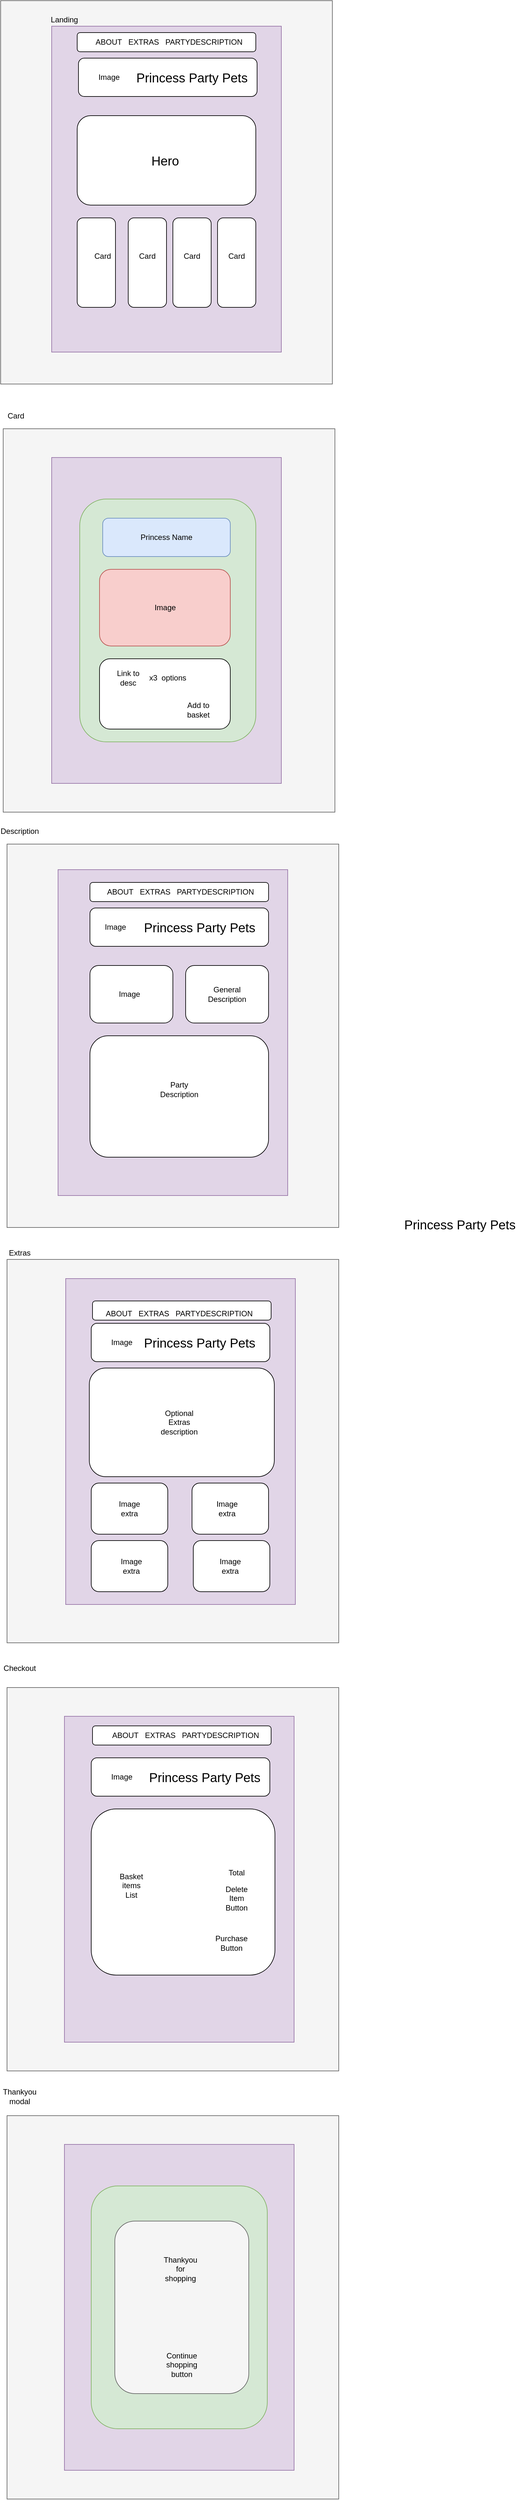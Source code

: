 <mxfile version="14.9.3" type="device"><diagram id="DRDe3S2MfYwE1VRhgW1s" name="Page-1"><mxGraphModel dx="1483" dy="806" grid="1" gridSize="10" guides="1" tooltips="1" connect="1" arrows="1" fold="1" page="1" pageScale="1" pageWidth="827" pageHeight="1169" math="0" shadow="0"><root><mxCell id="0"/><mxCell id="1" parent="0"/><mxCell id="31rUOJhyn6gNvEXqGk56-1" value="" style="rounded=0;whiteSpace=wrap;html=1;fillColor=#f5f5f5;strokeColor=#666666;fontColor=#333333;" vertex="1" parent="1"><mxGeometry x="170" y="40" width="520" height="600" as="geometry"/></mxCell><mxCell id="31rUOJhyn6gNvEXqGk56-2" value="" style="rounded=0;whiteSpace=wrap;html=1;fillColor=#e1d5e7;strokeColor=#9673a6;" vertex="1" parent="1"><mxGeometry x="250" y="80" width="360" height="510" as="geometry"/></mxCell><mxCell id="31rUOJhyn6gNvEXqGk56-3" value="" style="rounded=1;whiteSpace=wrap;html=1;" vertex="1" parent="1"><mxGeometry x="292" y="130" width="280" height="60" as="geometry"/></mxCell><mxCell id="31rUOJhyn6gNvEXqGk56-4" value="&lt;font style=&quot;font-size: 20px&quot;&gt;Princess Party Pets&lt;/font&gt;" style="text;html=1;strokeColor=none;fillColor=none;align=center;verticalAlign=middle;whiteSpace=wrap;rounded=0;" vertex="1" parent="1"><mxGeometry x="380" y="135" width="180" height="50" as="geometry"/></mxCell><mxCell id="31rUOJhyn6gNvEXqGk56-5" value="Image" style="text;html=1;strokeColor=none;fillColor=none;align=center;verticalAlign=middle;whiteSpace=wrap;rounded=0;" vertex="1" parent="1"><mxGeometry x="320" y="150" width="40" height="20" as="geometry"/></mxCell><mxCell id="31rUOJhyn6gNvEXqGk56-7" value="" style="rounded=1;whiteSpace=wrap;html=1;" vertex="1" parent="1"><mxGeometry x="290" y="220" width="280" height="140" as="geometry"/></mxCell><mxCell id="31rUOJhyn6gNvEXqGk56-8" value="&lt;font style=&quot;font-size: 20px&quot;&gt;Hero&lt;/font&gt;" style="text;html=1;strokeColor=none;fillColor=none;align=center;verticalAlign=middle;whiteSpace=wrap;rounded=0;" vertex="1" parent="1"><mxGeometry x="407.5" y="280" width="40" height="20" as="geometry"/></mxCell><mxCell id="31rUOJhyn6gNvEXqGk56-10" value="" style="rounded=1;whiteSpace=wrap;html=1;" vertex="1" parent="1"><mxGeometry x="290" y="380" width="60" height="140" as="geometry"/></mxCell><mxCell id="31rUOJhyn6gNvEXqGk56-11" value="" style="rounded=1;whiteSpace=wrap;html=1;" vertex="1" parent="1"><mxGeometry x="370" y="380" width="60" height="140" as="geometry"/></mxCell><mxCell id="31rUOJhyn6gNvEXqGk56-12" value="" style="rounded=1;whiteSpace=wrap;html=1;" vertex="1" parent="1"><mxGeometry x="440" y="380" width="60" height="140" as="geometry"/></mxCell><mxCell id="31rUOJhyn6gNvEXqGk56-13" value="" style="rounded=1;whiteSpace=wrap;html=1;" vertex="1" parent="1"><mxGeometry x="510" y="380" width="60" height="140" as="geometry"/></mxCell><mxCell id="31rUOJhyn6gNvEXqGk56-15" value="Card" style="text;html=1;strokeColor=none;fillColor=none;align=center;verticalAlign=middle;whiteSpace=wrap;rounded=0;" vertex="1" parent="1"><mxGeometry x="310" y="430" width="40" height="20" as="geometry"/></mxCell><mxCell id="31rUOJhyn6gNvEXqGk56-17" value="Card" style="text;html=1;strokeColor=none;fillColor=none;align=center;verticalAlign=middle;whiteSpace=wrap;rounded=0;" vertex="1" parent="1"><mxGeometry x="380" y="430" width="40" height="20" as="geometry"/></mxCell><mxCell id="31rUOJhyn6gNvEXqGk56-19" value="Card" style="text;html=1;strokeColor=none;fillColor=none;align=center;verticalAlign=middle;whiteSpace=wrap;rounded=0;" vertex="1" parent="1"><mxGeometry x="450" y="430" width="40" height="20" as="geometry"/></mxCell><mxCell id="31rUOJhyn6gNvEXqGk56-20" value="Card" style="text;html=1;strokeColor=none;fillColor=none;align=center;verticalAlign=middle;whiteSpace=wrap;rounded=0;" vertex="1" parent="1"><mxGeometry x="520" y="430" width="40" height="20" as="geometry"/></mxCell><mxCell id="31rUOJhyn6gNvEXqGk56-21" value="Landing" style="text;html=1;strokeColor=none;fillColor=none;align=center;verticalAlign=middle;whiteSpace=wrap;rounded=0;" vertex="1" parent="1"><mxGeometry x="250" y="60" width="40" height="20" as="geometry"/></mxCell><mxCell id="31rUOJhyn6gNvEXqGk56-22" value="" style="rounded=0;whiteSpace=wrap;html=1;fillColor=#f5f5f5;strokeColor=#666666;fontColor=#333333;" vertex="1" parent="1"><mxGeometry x="174" y="710" width="520" height="600" as="geometry"/></mxCell><mxCell id="31rUOJhyn6gNvEXqGk56-23" value="Card" style="text;html=1;strokeColor=none;fillColor=none;align=center;verticalAlign=middle;whiteSpace=wrap;rounded=0;" vertex="1" parent="1"><mxGeometry x="174" y="680" width="40" height="20" as="geometry"/></mxCell><mxCell id="31rUOJhyn6gNvEXqGk56-24" value="" style="rounded=0;whiteSpace=wrap;html=1;fillColor=#e1d5e7;strokeColor=#9673a6;" vertex="1" parent="1"><mxGeometry x="250" y="755" width="360" height="510" as="geometry"/></mxCell><mxCell id="31rUOJhyn6gNvEXqGk56-25" value="" style="rounded=1;whiteSpace=wrap;html=1;fillColor=#d5e8d4;strokeColor=#82b366;" vertex="1" parent="1"><mxGeometry x="294" y="820" width="276" height="380" as="geometry"/></mxCell><mxCell id="31rUOJhyn6gNvEXqGk56-27" value="Princess Name" style="rounded=1;whiteSpace=wrap;html=1;fillColor=#dae8fc;strokeColor=#6c8ebf;" vertex="1" parent="1"><mxGeometry x="330" y="850" width="200" height="60" as="geometry"/></mxCell><mxCell id="31rUOJhyn6gNvEXqGk56-28" value="" style="rounded=1;whiteSpace=wrap;html=1;fillColor=#f8cecc;strokeColor=#b85450;" vertex="1" parent="1"><mxGeometry x="325" y="930" width="205" height="120" as="geometry"/></mxCell><mxCell id="31rUOJhyn6gNvEXqGk56-30" value="Image" style="text;html=1;strokeColor=none;fillColor=none;align=center;verticalAlign=middle;whiteSpace=wrap;rounded=0;" vertex="1" parent="1"><mxGeometry x="407.5" y="980" width="40" height="20" as="geometry"/></mxCell><mxCell id="31rUOJhyn6gNvEXqGk56-31" value="" style="rounded=1;whiteSpace=wrap;html=1;" vertex="1" parent="1"><mxGeometry x="325" y="1070" width="205" height="110" as="geometry"/></mxCell><mxCell id="31rUOJhyn6gNvEXqGk56-32" value="x3&amp;nbsp; options" style="text;html=1;strokeColor=none;fillColor=none;align=center;verticalAlign=middle;whiteSpace=wrap;rounded=0;" vertex="1" parent="1"><mxGeometry x="352" y="1080" width="160" height="40" as="geometry"/></mxCell><mxCell id="31rUOJhyn6gNvEXqGk56-33" value="" style="rounded=1;whiteSpace=wrap;html=1;" vertex="1" parent="1"><mxGeometry x="290" y="90" width="280" height="30" as="geometry"/></mxCell><mxCell id="31rUOJhyn6gNvEXqGk56-36" value="Link to desc" style="text;html=1;strokeColor=none;fillColor=none;align=center;verticalAlign=middle;whiteSpace=wrap;rounded=0;" vertex="1" parent="1"><mxGeometry x="350" y="1090" width="40" height="20" as="geometry"/></mxCell><mxCell id="31rUOJhyn6gNvEXqGk56-38" value="Add to basket" style="text;html=1;strokeColor=none;fillColor=none;align=center;verticalAlign=middle;whiteSpace=wrap;rounded=0;" vertex="1" parent="1"><mxGeometry x="460" y="1140" width="40" height="20" as="geometry"/></mxCell><mxCell id="31rUOJhyn6gNvEXqGk56-40" value="" style="rounded=0;whiteSpace=wrap;html=1;fillColor=#f5f5f5;strokeColor=#666666;fontColor=#333333;" vertex="1" parent="1"><mxGeometry x="180" y="1360" width="520" height="600" as="geometry"/></mxCell><mxCell id="31rUOJhyn6gNvEXqGk56-42" value="Description" style="text;html=1;strokeColor=none;fillColor=none;align=center;verticalAlign=middle;whiteSpace=wrap;rounded=0;" vertex="1" parent="1"><mxGeometry x="180" y="1330" width="40" height="20" as="geometry"/></mxCell><mxCell id="31rUOJhyn6gNvEXqGk56-45" value="" style="rounded=0;whiteSpace=wrap;html=1;fillColor=#e1d5e7;strokeColor=#9673a6;" vertex="1" parent="1"><mxGeometry x="260" y="1400" width="360" height="510" as="geometry"/></mxCell><mxCell id="31rUOJhyn6gNvEXqGk56-46" value="" style="rounded=1;whiteSpace=wrap;html=1;" vertex="1" parent="1"><mxGeometry x="310" y="1420" width="280" height="30" as="geometry"/></mxCell><mxCell id="31rUOJhyn6gNvEXqGk56-47" value="" style="rounded=1;whiteSpace=wrap;html=1;" vertex="1" parent="1"><mxGeometry x="310" y="1460" width="280" height="60" as="geometry"/></mxCell><mxCell id="31rUOJhyn6gNvEXqGk56-48" value="&lt;font style=&quot;font-size: 20px&quot;&gt;Princess Party Pets&lt;/font&gt;" style="text;html=1;strokeColor=none;fillColor=none;align=center;verticalAlign=middle;whiteSpace=wrap;rounded=0;" vertex="1" parent="1"><mxGeometry x="392" y="1465" width="180" height="50" as="geometry"/></mxCell><mxCell id="31rUOJhyn6gNvEXqGk56-49" value="Image" style="text;html=1;strokeColor=none;fillColor=none;align=center;verticalAlign=middle;whiteSpace=wrap;rounded=0;" vertex="1" parent="1"><mxGeometry x="330" y="1480" width="40" height="20" as="geometry"/></mxCell><mxCell id="31rUOJhyn6gNvEXqGk56-50" value="" style="rounded=1;whiteSpace=wrap;html=1;" vertex="1" parent="1"><mxGeometry x="310" y="1550" width="130" height="90" as="geometry"/></mxCell><mxCell id="31rUOJhyn6gNvEXqGk56-51" value="" style="rounded=1;whiteSpace=wrap;html=1;" vertex="1" parent="1"><mxGeometry x="460" y="1550" width="130" height="90" as="geometry"/></mxCell><mxCell id="31rUOJhyn6gNvEXqGk56-52" value="Image" style="text;html=1;strokeColor=none;fillColor=none;align=center;verticalAlign=middle;whiteSpace=wrap;rounded=0;" vertex="1" parent="1"><mxGeometry x="352" y="1585" width="40" height="20" as="geometry"/></mxCell><mxCell id="31rUOJhyn6gNvEXqGk56-53" value="General Description" style="text;html=1;strokeColor=none;fillColor=none;align=center;verticalAlign=middle;whiteSpace=wrap;rounded=0;" vertex="1" parent="1"><mxGeometry x="505" y="1585" width="40" height="20" as="geometry"/></mxCell><mxCell id="31rUOJhyn6gNvEXqGk56-54" value="" style="rounded=1;whiteSpace=wrap;html=1;" vertex="1" parent="1"><mxGeometry x="310" y="1660" width="280" height="190" as="geometry"/></mxCell><mxCell id="31rUOJhyn6gNvEXqGk56-55" value="Party Description" style="text;html=1;strokeColor=none;fillColor=none;align=center;verticalAlign=middle;whiteSpace=wrap;rounded=0;" vertex="1" parent="1"><mxGeometry x="430" y="1734" width="40" height="20" as="geometry"/></mxCell><mxCell id="31rUOJhyn6gNvEXqGk56-57" value="" style="rounded=0;whiteSpace=wrap;html=1;fillColor=#f5f5f5;strokeColor=#666666;fontColor=#333333;" vertex="1" parent="1"><mxGeometry x="180" y="2010" width="520" height="600" as="geometry"/></mxCell><mxCell id="31rUOJhyn6gNvEXqGk56-58" value="Extras" style="text;html=1;strokeColor=none;fillColor=none;align=center;verticalAlign=middle;whiteSpace=wrap;rounded=0;" vertex="1" parent="1"><mxGeometry x="180" y="1990" width="40" height="20" as="geometry"/></mxCell><mxCell id="31rUOJhyn6gNvEXqGk56-61" value="&lt;font style=&quot;font-size: 20px&quot;&gt;Princess Party Pets&lt;/font&gt;" style="text;html=1;strokeColor=none;fillColor=none;align=center;verticalAlign=middle;whiteSpace=wrap;rounded=0;" vertex="1" parent="1"><mxGeometry x="800" y="1930" width="180" height="50" as="geometry"/></mxCell><mxCell id="31rUOJhyn6gNvEXqGk56-76" value="ABOUT&amp;nbsp;&amp;nbsp; EXTRAS&amp;nbsp;&amp;nbsp; PARTYDESCRIPTION" style="text;html=1;strokeColor=none;fillColor=none;align=center;verticalAlign=middle;whiteSpace=wrap;rounded=0;" vertex="1" parent="1"><mxGeometry x="314" y="95" width="240" height="20" as="geometry"/></mxCell><mxCell id="31rUOJhyn6gNvEXqGk56-77" value="ABOUT&amp;nbsp;&amp;nbsp; EXTRAS&amp;nbsp;&amp;nbsp; PARTYDESCRIPTION" style="text;html=1;strokeColor=none;fillColor=none;align=center;verticalAlign=middle;whiteSpace=wrap;rounded=0;" vertex="1" parent="1"><mxGeometry x="332" y="1425" width="240" height="20" as="geometry"/></mxCell><mxCell id="31rUOJhyn6gNvEXqGk56-78" value="ABOUT&amp;nbsp;&amp;nbsp; EXTRAS&amp;nbsp;&amp;nbsp; PARTYDESCRIPTION" style="text;html=1;strokeColor=none;fillColor=none;align=center;verticalAlign=middle;whiteSpace=wrap;rounded=0;" vertex="1" parent="1"><mxGeometry x="330" y="2080" width="240" height="20" as="geometry"/></mxCell><mxCell id="31rUOJhyn6gNvEXqGk56-82" value="" style="rounded=0;whiteSpace=wrap;html=1;fillColor=#e1d5e7;strokeColor=#9673a6;" vertex="1" parent="1"><mxGeometry x="272" y="2040" width="360" height="510" as="geometry"/></mxCell><mxCell id="31rUOJhyn6gNvEXqGk56-83" value="" style="rounded=1;whiteSpace=wrap;html=1;" vertex="1" parent="1"><mxGeometry x="314" y="2075" width="280" height="30" as="geometry"/></mxCell><mxCell id="31rUOJhyn6gNvEXqGk56-84" value="" style="rounded=1;whiteSpace=wrap;html=1;" vertex="1" parent="1"><mxGeometry x="312" y="2110" width="280" height="60" as="geometry"/></mxCell><mxCell id="31rUOJhyn6gNvEXqGk56-86" value="&lt;font style=&quot;font-size: 20px&quot;&gt;Princess Party Pets&lt;/font&gt;" style="text;html=1;strokeColor=none;fillColor=none;align=center;verticalAlign=middle;whiteSpace=wrap;rounded=0;" vertex="1" parent="1"><mxGeometry x="392" y="2115" width="180" height="50" as="geometry"/></mxCell><mxCell id="31rUOJhyn6gNvEXqGk56-88" value="Image" style="text;html=1;strokeColor=none;fillColor=none;align=center;verticalAlign=middle;whiteSpace=wrap;rounded=0;" vertex="1" parent="1"><mxGeometry x="340" y="2130" width="40" height="20" as="geometry"/></mxCell><mxCell id="31rUOJhyn6gNvEXqGk56-89" value="" style="rounded=1;whiteSpace=wrap;html=1;" vertex="1" parent="1"><mxGeometry x="309" y="2180" width="290" height="170" as="geometry"/></mxCell><mxCell id="31rUOJhyn6gNvEXqGk56-90" value="Optional Extras description" style="text;html=1;strokeColor=none;fillColor=none;align=center;verticalAlign=middle;whiteSpace=wrap;rounded=0;" vertex="1" parent="1"><mxGeometry x="430" y="2255" width="40" height="20" as="geometry"/></mxCell><mxCell id="31rUOJhyn6gNvEXqGk56-91" value="" style="rounded=1;whiteSpace=wrap;html=1;" vertex="1" parent="1"><mxGeometry x="312" y="2360" width="120" height="80" as="geometry"/></mxCell><mxCell id="31rUOJhyn6gNvEXqGk56-92" value="" style="rounded=1;whiteSpace=wrap;html=1;" vertex="1" parent="1"><mxGeometry x="312" y="2450" width="120" height="80" as="geometry"/></mxCell><mxCell id="31rUOJhyn6gNvEXqGk56-93" value="" style="rounded=1;whiteSpace=wrap;html=1;" vertex="1" parent="1"><mxGeometry x="470" y="2360" width="120" height="80" as="geometry"/></mxCell><mxCell id="31rUOJhyn6gNvEXqGk56-94" value="" style="rounded=1;whiteSpace=wrap;html=1;" vertex="1" parent="1"><mxGeometry x="472" y="2450" width="120" height="80" as="geometry"/></mxCell><mxCell id="31rUOJhyn6gNvEXqGk56-95" value="Image extra" style="text;html=1;strokeColor=none;fillColor=none;align=center;verticalAlign=middle;whiteSpace=wrap;rounded=0;" vertex="1" parent="1"><mxGeometry x="352" y="2390" width="40" height="20" as="geometry"/></mxCell><mxCell id="31rUOJhyn6gNvEXqGk56-96" value="Image extra" style="text;html=1;strokeColor=none;fillColor=none;align=center;verticalAlign=middle;whiteSpace=wrap;rounded=0;" vertex="1" parent="1"><mxGeometry x="355" y="2480" width="40" height="20" as="geometry"/></mxCell><mxCell id="31rUOJhyn6gNvEXqGk56-97" value="Image extra" style="text;html=1;strokeColor=none;fillColor=none;align=center;verticalAlign=middle;whiteSpace=wrap;rounded=0;" vertex="1" parent="1"><mxGeometry x="505" y="2390" width="40" height="20" as="geometry"/></mxCell><mxCell id="31rUOJhyn6gNvEXqGk56-98" value="Image extra" style="text;html=1;strokeColor=none;fillColor=none;align=center;verticalAlign=middle;whiteSpace=wrap;rounded=0;" vertex="1" parent="1"><mxGeometry x="510" y="2480" width="40" height="20" as="geometry"/></mxCell><mxCell id="31rUOJhyn6gNvEXqGk56-99" value="" style="rounded=0;whiteSpace=wrap;html=1;fillColor=#f5f5f5;strokeColor=#666666;fontColor=#333333;" vertex="1" parent="1"><mxGeometry x="180" y="2680" width="520" height="600" as="geometry"/></mxCell><mxCell id="31rUOJhyn6gNvEXqGk56-100" value="" style="rounded=0;whiteSpace=wrap;html=1;fillColor=#e1d5e7;strokeColor=#9673a6;" vertex="1" parent="1"><mxGeometry x="270" y="2725" width="360" height="510" as="geometry"/></mxCell><mxCell id="31rUOJhyn6gNvEXqGk56-101" value="Checkout" style="text;html=1;strokeColor=none;fillColor=none;align=center;verticalAlign=middle;whiteSpace=wrap;rounded=0;" vertex="1" parent="1"><mxGeometry x="180" y="2640" width="40" height="20" as="geometry"/></mxCell><mxCell id="31rUOJhyn6gNvEXqGk56-102" value="ABOUT&amp;nbsp;&amp;nbsp; EXTRAS&amp;nbsp;&amp;nbsp; PARTYDESCRIPTION" style="text;html=1;strokeColor=none;fillColor=none;align=center;verticalAlign=middle;whiteSpace=wrap;rounded=0;" vertex="1" parent="1"><mxGeometry x="330" y="2085" width="240" height="20" as="geometry"/></mxCell><mxCell id="31rUOJhyn6gNvEXqGk56-103" value="" style="rounded=1;whiteSpace=wrap;html=1;" vertex="1" parent="1"><mxGeometry x="314" y="2740" width="280" height="30" as="geometry"/></mxCell><mxCell id="31rUOJhyn6gNvEXqGk56-104" value="ABOUT&amp;nbsp;&amp;nbsp; EXTRAS&amp;nbsp;&amp;nbsp; PARTYDESCRIPTION" style="text;html=1;strokeColor=none;fillColor=none;align=center;verticalAlign=middle;whiteSpace=wrap;rounded=0;" vertex="1" parent="1"><mxGeometry x="340" y="2745" width="240" height="20" as="geometry"/></mxCell><mxCell id="31rUOJhyn6gNvEXqGk56-106" value="" style="rounded=1;whiteSpace=wrap;html=1;" vertex="1" parent="1"><mxGeometry x="312" y="2790" width="280" height="60" as="geometry"/></mxCell><mxCell id="31rUOJhyn6gNvEXqGk56-107" value="&lt;font style=&quot;font-size: 20px&quot;&gt;Princess Party Pets&lt;/font&gt;" style="text;html=1;strokeColor=none;fillColor=none;align=center;verticalAlign=middle;whiteSpace=wrap;rounded=0;" vertex="1" parent="1"><mxGeometry x="400" y="2795" width="180" height="50" as="geometry"/></mxCell><mxCell id="31rUOJhyn6gNvEXqGk56-108" value="Image" style="text;html=1;strokeColor=none;fillColor=none;align=center;verticalAlign=middle;whiteSpace=wrap;rounded=0;" vertex="1" parent="1"><mxGeometry x="340" y="2810" width="40" height="20" as="geometry"/></mxCell><mxCell id="31rUOJhyn6gNvEXqGk56-109" value="" style="rounded=1;whiteSpace=wrap;html=1;" vertex="1" parent="1"><mxGeometry x="312" y="2870" width="288" height="260" as="geometry"/></mxCell><mxCell id="31rUOJhyn6gNvEXqGk56-110" value="Basket items List" style="text;html=1;strokeColor=none;fillColor=none;align=center;verticalAlign=middle;whiteSpace=wrap;rounded=0;" vertex="1" parent="1"><mxGeometry x="355" y="2980" width="40" height="20" as="geometry"/></mxCell><mxCell id="31rUOJhyn6gNvEXqGk56-111" value="Total" style="text;html=1;strokeColor=none;fillColor=none;align=center;verticalAlign=middle;whiteSpace=wrap;rounded=0;" vertex="1" parent="1"><mxGeometry x="520" y="2960" width="40" height="20" as="geometry"/></mxCell><mxCell id="31rUOJhyn6gNvEXqGk56-115" value="Purchase Button" style="text;html=1;strokeColor=none;fillColor=none;align=center;verticalAlign=middle;whiteSpace=wrap;rounded=0;" vertex="1" parent="1"><mxGeometry x="512" y="3070" width="40" height="20" as="geometry"/></mxCell><mxCell id="31rUOJhyn6gNvEXqGk56-118" value="Delete Item Button" style="text;html=1;strokeColor=none;fillColor=none;align=center;verticalAlign=middle;whiteSpace=wrap;rounded=0;" vertex="1" parent="1"><mxGeometry x="520" y="3000" width="40" height="20" as="geometry"/></mxCell><mxCell id="31rUOJhyn6gNvEXqGk56-120" value="" style="rounded=0;whiteSpace=wrap;html=1;fillColor=#f5f5f5;strokeColor=#666666;fontColor=#333333;" vertex="1" parent="1"><mxGeometry x="180" y="3350" width="520" height="600" as="geometry"/></mxCell><mxCell id="31rUOJhyn6gNvEXqGk56-121" value="Thankyou modal" style="text;html=1;strokeColor=none;fillColor=none;align=center;verticalAlign=middle;whiteSpace=wrap;rounded=0;" vertex="1" parent="1"><mxGeometry x="180" y="3310" width="40" height="20" as="geometry"/></mxCell><mxCell id="31rUOJhyn6gNvEXqGk56-122" value="" style="rounded=0;whiteSpace=wrap;html=1;fillColor=#e1d5e7;strokeColor=#9673a6;" vertex="1" parent="1"><mxGeometry x="270" y="3395" width="360" height="510" as="geometry"/></mxCell><mxCell id="31rUOJhyn6gNvEXqGk56-123" value="" style="rounded=1;whiteSpace=wrap;html=1;fillColor=#d5e8d4;strokeColor=#82b366;" vertex="1" parent="1"><mxGeometry x="312" y="3460" width="276" height="380" as="geometry"/></mxCell><mxCell id="31rUOJhyn6gNvEXqGk56-124" value="" style="rounded=1;whiteSpace=wrap;html=1;fillColor=#f5f5f5;strokeColor=#666666;fontColor=#333333;" vertex="1" parent="1"><mxGeometry x="349" y="3515" width="210" height="270" as="geometry"/></mxCell><mxCell id="31rUOJhyn6gNvEXqGk56-125" value="Thankyou for shopping" style="text;html=1;strokeColor=none;fillColor=none;align=center;verticalAlign=middle;whiteSpace=wrap;rounded=0;" vertex="1" parent="1"><mxGeometry x="432" y="3580" width="40" height="20" as="geometry"/></mxCell><mxCell id="31rUOJhyn6gNvEXqGk56-126" value="Continue shopping button" style="text;html=1;strokeColor=none;fillColor=none;align=center;verticalAlign=middle;whiteSpace=wrap;rounded=0;" vertex="1" parent="1"><mxGeometry x="434" y="3730" width="40" height="20" as="geometry"/></mxCell></root></mxGraphModel></diagram></mxfile>